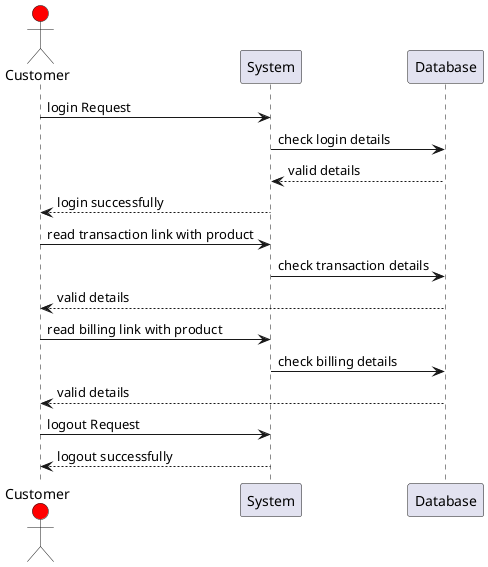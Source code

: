 @startuml
actor Customer #red
participant System
participant Database

Customer ->System: login Request
System ->Database: check login details
Database-->System :valid details
System-->Customer : login successfully
Customer ->System: read transaction link with product
System ->Database: check transaction details
Database-->Customer:valid details
Customer ->System: read billing link with product
System ->Database: check billing details
Database-->Customer:valid details
Customer ->System: logout Request
System-->Customer : logout successfully


@enduml